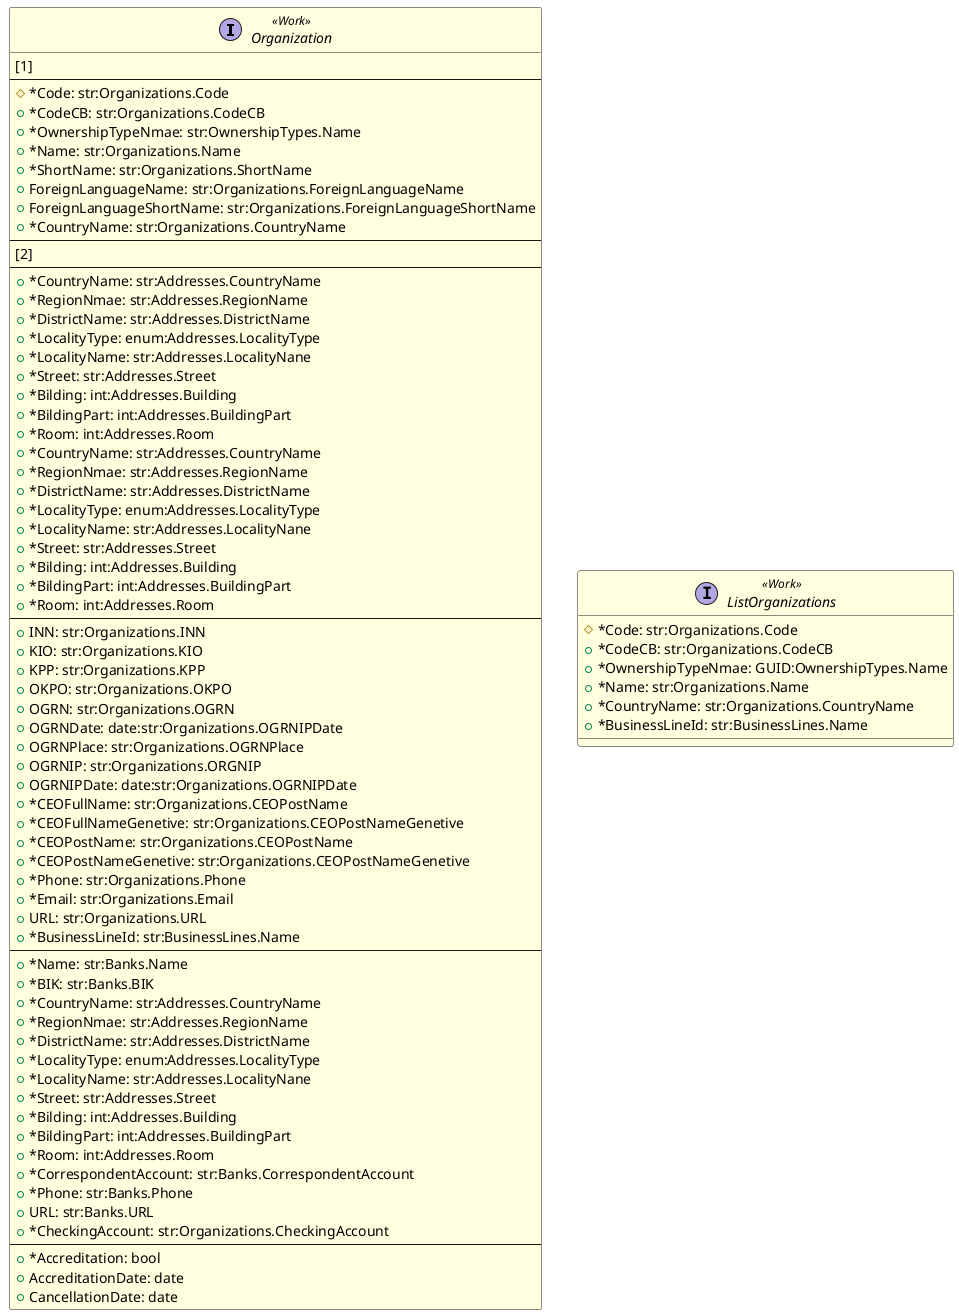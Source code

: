 
@startuml "CTS Object Diagram"
/'**Легенда 

Типы данных (DataType):
    str:<long>                  Строка (string) определенной длинны в символах, размер лучше всего указывать кратным 8, т.е. 32, 64, 128, 256 и т.д., минимальная длина строки 32 символа.
    text                        Текст (text) неограниченно длинны.
    int                         Беззнаковое целое число (integer).
    float:<accuracy>            Число (numeric). Вещественное число с определенной точностью. Точность определяется количеством знаков после запятой в формате .<число знаковпосле запятой>.
    date:<mask>                 Дата (date). С помощью маски задается формат вводимого значения, dd, mm, yy, yyyy. Например: dd.mm.yyyy т.д.
    time:<mask>                 Время (time). С помощью маски задается формат вводимого значения, элементы маски hh, mm, ss. Пример: hh:mm:ss, hh:mm, mm:ss и т.д.
    datetime:<mask>             Дата и время (datetime). Дата, дата и время с определенной точностью. С помощью маски задается формат вводимого значения dd.mm.yyyy(yy)_hh:mm:ss, или dd.mm.yyyy(yy).
    bool                        Логический (boolean). Логическое значение - Истина/Лож. Используется для чек-боксов и радио-кнопок.
    enum                        Перечисление (enumeration). Значения перечисления указываются в следующей строке в <enumvalue:>, в виде комментария обозначаемом "'", через "," в формате <Id>|<Name>. Перечисление, используется для полей с выпадающим списком к количеством значенией не более 5-10.
    bin                         Бинарный (binary) тип данных. Используется для указания на то что в поле будут хранится именно бинарные данные, например, такие как бинарный данные различных файлов и т.д.
    <ObjectName>:<choice_type>  Указывается имя объекта значение записи которго используется в качестве значения реквизита. Тип выбора - single (одно значение)/plural (несколько значений).

Заполнение реквзитов (Filling):
    manual                      Заполняется вручную.
    auto:create/save            Заполняется автоматически при создании/сохранении записи.
    generated:create/save       Генерируется автоматически при созранении/созранении записи.
    <value>                     Заполняется конкретным значеним по умолчанию при создании записи, например - true.
    develop                     Заполняется в процессе разработки ПО.

Тип реквизита:
    "Text"          Поле для ввода текста
    ()              Unchecked radio
    (X)             Checked radio
    []              Unchecked box
    [X]             Checked box
    ^DropList^      Выпадающий список ^.^
    ^WindowList^    Выбор из справочника {.}
    [Button]        Кнопка

Формат описания объектов (сущьностей):
    EntityName                  Имя объекта.
    EntityStage                 Состояние объекта, Work (в работе)/Ready (готово).
    DataType:argument           Тип данных и даполнительный аргумент, напимер длина строки для строкового реквизита.
    RefrerenceObject.Requsite   Указание на то что данные для рекыизита беруться из реквизита указанного объекта, указывается при необходимости.     
    Visibility                  Следующими знаками обозначаются реквизиты:
                                "-" - Скрытый с формы.
                                "+" - Отображаемый на форме.
                                "#" - Отображаемый на форме, но не доступный для редактирования.
    Mandatory                   Знаком "*" - реквизит обязательный для заполнения.

    /'Наименование объекта'/ entity EntityName <<EntityStage>> {
        /'Наименование реквизита'/<Visibility><Mandatory>RequisiteName: DataType:argument:RefrerenceObject.Requsite
    }
'/

'**Оформление объектов
skinparam class {
/'Готово'/      BackgroundColor<<Ready>>    LightGreen
/'В работе'/    BackgroundColor<<Work>>     LightYellow
}

'**Объекты интерфейса
'ВНИМАНИЕ!!!
'В описании объектов приведены только реквизиты отображаемые на форме, служебные реквизиты добавляются при необходимости при разработке. 

/'Реквизиты карточки объекта Участник торгов'/ interface Organization <<Work>> {
    [1]
    'Примечание
    --
    /'Код'/ #*Code: str:Organizations.Code
    'Принцип формирования кода...
    /'Код ЦБ'/ +*CodeCB: str:Organizations.CodeCB
    /'Форма собственности'/ +*OwnershipTypeNmae: str:OwnershipTypes.Name
    /'Наименование'/ +*Name: str:Organizations.Name
    /'Сокращенно наименование'/ +*ShortName: str:Organizations.ShortName
    /'Полное наименование на иностранном языке'/ +ForeignLanguageName: str:Organizations.ForeignLanguageName
    /'Краткое наименование на иностранном языке'/ +ForeignLanguageShortName: str:Organizations.ForeignLanguageShortName
    /'Страна'/ +*CountryName: str:Organizations.CountryName
    --
    [2]
    --
    /'Юридический адрес'/
        /'Страна'/ +*CountryName: str:Addresses.CountryName
        /'Регион'/ +*RegionNmae: str:Addresses.RegionName
        /'Район'/ +*DistrictName: str:Addresses.DistrictName
        /'???Тип населенного пункта'/ +*LocalityType: enum:Addresses.LocalityType
        /'???Населенный пункт'/ +*LocalityName: str:Addresses.LocalityNane
        /'Улица'/ +*Street: str:Addresses.Street
        /'Дом'/ +*Bilding: int:Addresses.Building
        /'Корпус'/ +*BildingPart: int:Addresses.BuildingPart
        /'Комната'/ +*Room: int:Addresses.Room
    /'Почтовый адрес'/
        /'Страна'/ +*CountryName: str:Addresses.CountryName
        /'Регион'/ +*RegionNmae: str:Addresses.RegionName
        /'Район'/ +*DistrictName: str:Addresses.DistrictName
        /'???Тип населенного пункта'/ +*LocalityType: enum:Addresses.LocalityType
        /'???Населенный пункт'/ +*LocalityName: str:Addresses.LocalityNane
        /'Улица'/ +*Street: str:Addresses.Street
        /'Дом'/ +*Bilding: int:Addresses.Building
        /'Корпус'/ +*BildingPart: int:Addresses.BuildingPart
        /'Комната'/ +*Room: int:Addresses.Room
    --
    /'ИНН'/ +INN: str:Organizations.INN
    /'КИО'/ +KIO: str:Organizations.KIO
    /'КПП'/ +KPP: str:Organizations.KPP
    /'ОКПО'/ +OKPO: str:Organizations.OKPO
    /'ОГРН'/ +OGRN: str:Organizations.OGRN
    /'Дата присвоения ОГРН'/ +OGRNDate: date:str:Organizations.OGRNIPDate
    /'Место выдачи ОГРН'/ +OGRNPlace: str:Organizations.OGRNPlace
    /'ОГРНИП'/ +OGRNIP: str:Organizations.ORGNIP
    /'Дата регистрации ИП'/ +OGRNIPDate: date:str:Organizations.OGRNIPDate
    /'ФИО руководителя'/ +*CEOFullName: str:Organizations.CEOPostName
    /'ФИО руководителя в родительном падеже'/ +*CEOFullNameGenetive: str:Organizations.CEOPostNameGenetive
    /'Должность руководителя'/ +*CEOPostName: str:Organizations.CEOPostName
    /'Должность руководителя в родительном падеже'/ +*CEOPostNameGenetive: str:Organizations.CEOPostNameGenetive
    /'Телефон'/ +*Phone: str:Organizations.Phone
    /'Е-мэйл'/ +*Email: str:Organizations.Email
    /'Web-адрес'/ +URL: str:Organizations.URL
    /'Вид деятельности по ОКВЭД'/ +*BusinessLineId: str:BusinessLines.Name
    --
    /'Наименование'/ +*Name: str:Banks.Name
    /'БИК'/ +*BIK: str:Banks.BIK
    /'???Адрес'/
    'Подумать, мжет имеет смысл информацию об адресе банка хранить в виде строки?
        /'Страна'/ +*CountryName: str:Addresses.CountryName
        /'Регион'/ +*RegionNmae: str:Addresses.RegionName
        /'Район'/ +*DistrictName: str:Addresses.DistrictName
        /'???Тип населенного пункта'/ +*LocalityType: enum:Addresses.LocalityType
        /'???Населенный пункт'/ +*LocalityName: str:Addresses.LocalityNane
        /'Улица'/ +*Street: str:Addresses.Street
        /'Дом'/ +*Bilding: int:Addresses.Building
        /'Корпус'/ +*BildingPart: int:Addresses.BuildingPart
        /'Комната'/ +*Room: int:Addresses.Room
    /'Корресподентский счёт'/ +*CorrespondentAccount: str:Banks.CorrespondentAccount
    /'Телефон'/ +*Phone: str:Banks.Phone
    /'Веб-адрес'/ +URL: str:Banks.URL
    /'Расчетный счёт'/ +*CheckingAccount: str:Organizations.CheckingAccount
    --
    /'???Аккредитация'/ +*Accreditation: bool
    /'???Дата аккредитации'/ +AccreditationDate: date 
    /'???Дата отмены аккредитации'/ +CancellationDate: date 
}

/'Реквизиты списка объекта Участник Торгов'/ interface ListOrganizations <<Work>> {

    /'Код'/ #*Code: str:Organizations.Code
    'Принцип формирования кода...
    /'Код ЦБ'/ +*CodeCB: str:Organizations.CodeCB
    /'Форма собственности'/ +*OwnershipTypeNmae: GUID:OwnershipTypes.Name
    /'Наименование'/ +*Name: str:Organizations.Name
    /'Страна'/ +*CountryName: str:Organizations.CountryName
    /'Вид деятельности по ОКВЭД'/ +*BusinessLineId: str:BusinessLines.Name
    
}


'**Связи


@enduml